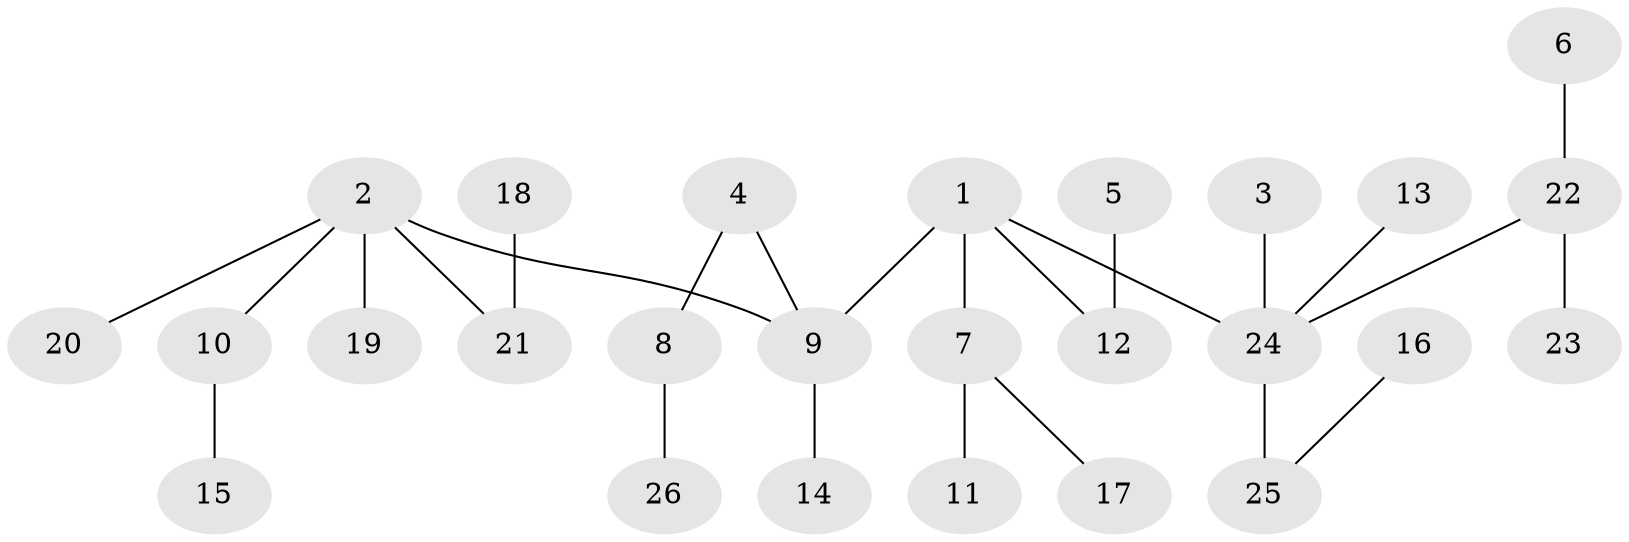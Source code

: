 // original degree distribution, {6: 0.0196078431372549, 3: 0.1568627450980392, 4: 0.058823529411764705, 5: 0.0196078431372549, 2: 0.29411764705882354, 1: 0.45098039215686275}
// Generated by graph-tools (version 1.1) at 2025/50/03/09/25 03:50:17]
// undirected, 26 vertices, 25 edges
graph export_dot {
graph [start="1"]
  node [color=gray90,style=filled];
  1;
  2;
  3;
  4;
  5;
  6;
  7;
  8;
  9;
  10;
  11;
  12;
  13;
  14;
  15;
  16;
  17;
  18;
  19;
  20;
  21;
  22;
  23;
  24;
  25;
  26;
  1 -- 7 [weight=1.0];
  1 -- 9 [weight=1.0];
  1 -- 12 [weight=1.0];
  1 -- 24 [weight=1.0];
  2 -- 9 [weight=1.0];
  2 -- 10 [weight=1.0];
  2 -- 19 [weight=1.0];
  2 -- 20 [weight=1.0];
  2 -- 21 [weight=1.0];
  3 -- 24 [weight=1.0];
  4 -- 8 [weight=1.0];
  4 -- 9 [weight=1.0];
  5 -- 12 [weight=1.0];
  6 -- 22 [weight=1.0];
  7 -- 11 [weight=1.0];
  7 -- 17 [weight=1.0];
  8 -- 26 [weight=1.0];
  9 -- 14 [weight=1.0];
  10 -- 15 [weight=1.0];
  13 -- 24 [weight=1.0];
  16 -- 25 [weight=1.0];
  18 -- 21 [weight=1.0];
  22 -- 23 [weight=1.0];
  22 -- 24 [weight=1.0];
  24 -- 25 [weight=1.0];
}
